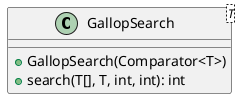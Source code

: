 @startuml

    class GallopSearch<T> {
        +GallopSearch(Comparator<T>)
        +search(T[], T, int, int): int
    }

@enduml
